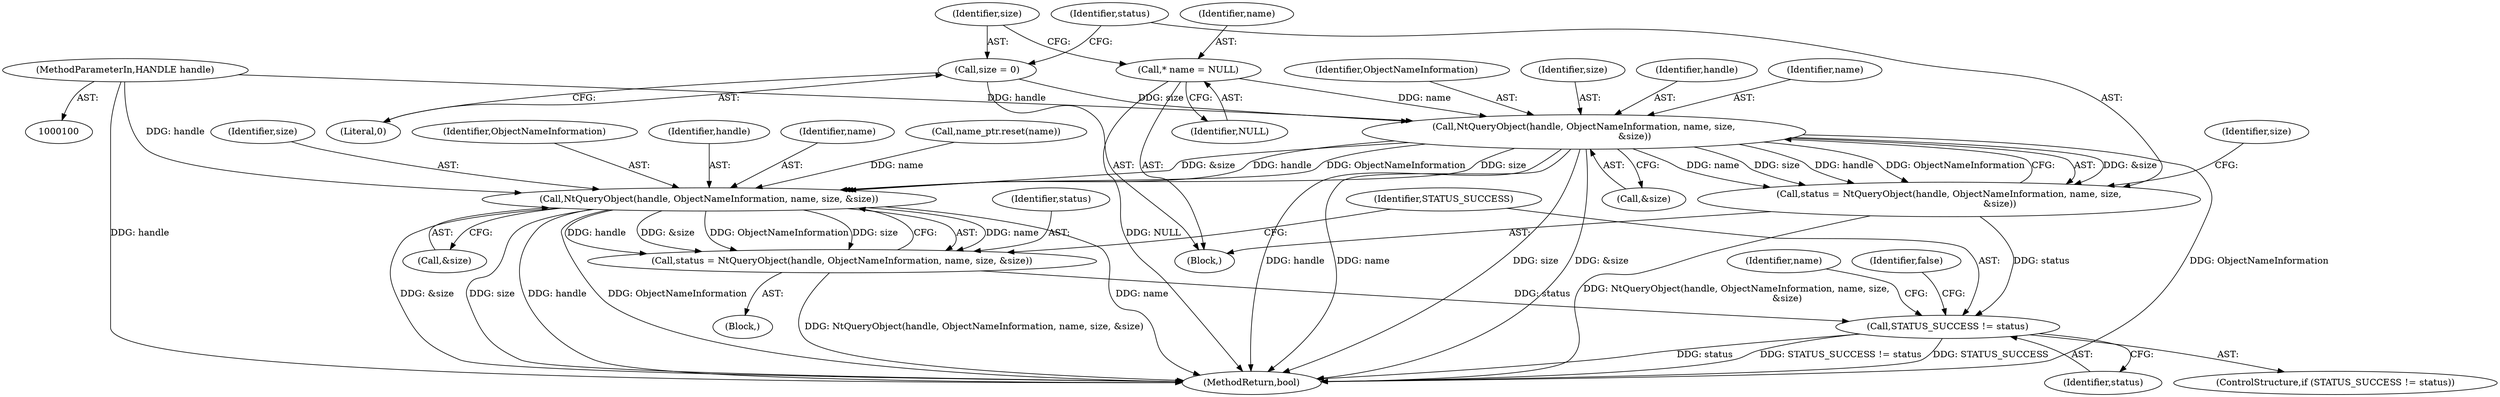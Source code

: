 digraph "0_Chrome_4f1f3d0f03c79ddaace56f067cf28a27f9466b7d_3@pointer" {
"1000123" [label="(Call,NtQueryObject(handle, ObjectNameInformation, name, size,\n                                   &size))"];
"1000101" [label="(MethodParameterIn,HANDLE handle)"];
"1000113" [label="(Call,* name = NULL)"];
"1000117" [label="(Call,size = 0)"];
"1000121" [label="(Call,status = NtQueryObject(handle, ObjectNameInformation, name, size,\n                                   &size))"];
"1000152" [label="(Call,STATUS_SUCCESS != status)"];
"1000144" [label="(Call,NtQueryObject(handle, ObjectNameInformation, name, size, &size))"];
"1000142" [label="(Call,status = NtQueryObject(handle, ObjectNameInformation, name, size, &size))"];
"1000114" [label="(Identifier,name)"];
"1000160" [label="(Identifier,name)"];
"1000148" [label="(Identifier,size)"];
"1000143" [label="(Identifier,status)"];
"1000179" [label="(MethodReturn,bool)"];
"1000151" [label="(ControlStructure,if (STATUS_SUCCESS != status))"];
"1000146" [label="(Identifier,ObjectNameInformation)"];
"1000123" [label="(Call,NtQueryObject(handle, ObjectNameInformation, name, size,\n                                   &size))"];
"1000113" [label="(Call,* name = NULL)"];
"1000125" [label="(Identifier,ObjectNameInformation)"];
"1000117" [label="(Call,size = 0)"];
"1000133" [label="(Block,)"];
"1000145" [label="(Identifier,handle)"];
"1000132" [label="(Identifier,size)"];
"1000127" [label="(Identifier,size)"];
"1000101" [label="(MethodParameterIn,HANDLE handle)"];
"1000144" [label="(Call,NtQueryObject(handle, ObjectNameInformation, name, size, &size))"];
"1000115" [label="(Identifier,NULL)"];
"1000142" [label="(Call,status = NtQueryObject(handle, ObjectNameInformation, name, size, &size))"];
"1000124" [label="(Identifier,handle)"];
"1000103" [label="(Block,)"];
"1000147" [label="(Identifier,name)"];
"1000152" [label="(Call,STATUS_SUCCESS != status)"];
"1000156" [label="(Identifier,false)"];
"1000118" [label="(Identifier,size)"];
"1000140" [label="(Call,name_ptr.reset(name))"];
"1000153" [label="(Identifier,STATUS_SUCCESS)"];
"1000121" [label="(Call,status = NtQueryObject(handle, ObjectNameInformation, name, size,\n                                   &size))"];
"1000119" [label="(Literal,0)"];
"1000149" [label="(Call,&size)"];
"1000122" [label="(Identifier,status)"];
"1000126" [label="(Identifier,name)"];
"1000154" [label="(Identifier,status)"];
"1000128" [label="(Call,&size)"];
"1000123" -> "1000121"  [label="AST: "];
"1000123" -> "1000128"  [label="CFG: "];
"1000124" -> "1000123"  [label="AST: "];
"1000125" -> "1000123"  [label="AST: "];
"1000126" -> "1000123"  [label="AST: "];
"1000127" -> "1000123"  [label="AST: "];
"1000128" -> "1000123"  [label="AST: "];
"1000121" -> "1000123"  [label="CFG: "];
"1000123" -> "1000179"  [label="DDG: ObjectNameInformation"];
"1000123" -> "1000179"  [label="DDG: handle"];
"1000123" -> "1000179"  [label="DDG: name"];
"1000123" -> "1000179"  [label="DDG: size"];
"1000123" -> "1000179"  [label="DDG: &size"];
"1000123" -> "1000121"  [label="DDG: &size"];
"1000123" -> "1000121"  [label="DDG: name"];
"1000123" -> "1000121"  [label="DDG: size"];
"1000123" -> "1000121"  [label="DDG: handle"];
"1000123" -> "1000121"  [label="DDG: ObjectNameInformation"];
"1000101" -> "1000123"  [label="DDG: handle"];
"1000113" -> "1000123"  [label="DDG: name"];
"1000117" -> "1000123"  [label="DDG: size"];
"1000123" -> "1000144"  [label="DDG: handle"];
"1000123" -> "1000144"  [label="DDG: ObjectNameInformation"];
"1000123" -> "1000144"  [label="DDG: size"];
"1000123" -> "1000144"  [label="DDG: &size"];
"1000101" -> "1000100"  [label="AST: "];
"1000101" -> "1000179"  [label="DDG: handle"];
"1000101" -> "1000144"  [label="DDG: handle"];
"1000113" -> "1000103"  [label="AST: "];
"1000113" -> "1000115"  [label="CFG: "];
"1000114" -> "1000113"  [label="AST: "];
"1000115" -> "1000113"  [label="AST: "];
"1000118" -> "1000113"  [label="CFG: "];
"1000113" -> "1000179"  [label="DDG: NULL"];
"1000117" -> "1000103"  [label="AST: "];
"1000117" -> "1000119"  [label="CFG: "];
"1000118" -> "1000117"  [label="AST: "];
"1000119" -> "1000117"  [label="AST: "];
"1000122" -> "1000117"  [label="CFG: "];
"1000121" -> "1000103"  [label="AST: "];
"1000122" -> "1000121"  [label="AST: "];
"1000132" -> "1000121"  [label="CFG: "];
"1000121" -> "1000179"  [label="DDG: NtQueryObject(handle, ObjectNameInformation, name, size,\n                                   &size)"];
"1000121" -> "1000152"  [label="DDG: status"];
"1000152" -> "1000151"  [label="AST: "];
"1000152" -> "1000154"  [label="CFG: "];
"1000153" -> "1000152"  [label="AST: "];
"1000154" -> "1000152"  [label="AST: "];
"1000156" -> "1000152"  [label="CFG: "];
"1000160" -> "1000152"  [label="CFG: "];
"1000152" -> "1000179"  [label="DDG: status"];
"1000152" -> "1000179"  [label="DDG: STATUS_SUCCESS != status"];
"1000152" -> "1000179"  [label="DDG: STATUS_SUCCESS"];
"1000142" -> "1000152"  [label="DDG: status"];
"1000144" -> "1000142"  [label="AST: "];
"1000144" -> "1000149"  [label="CFG: "];
"1000145" -> "1000144"  [label="AST: "];
"1000146" -> "1000144"  [label="AST: "];
"1000147" -> "1000144"  [label="AST: "];
"1000148" -> "1000144"  [label="AST: "];
"1000149" -> "1000144"  [label="AST: "];
"1000142" -> "1000144"  [label="CFG: "];
"1000144" -> "1000179"  [label="DDG: name"];
"1000144" -> "1000179"  [label="DDG: &size"];
"1000144" -> "1000179"  [label="DDG: size"];
"1000144" -> "1000179"  [label="DDG: handle"];
"1000144" -> "1000179"  [label="DDG: ObjectNameInformation"];
"1000144" -> "1000142"  [label="DDG: name"];
"1000144" -> "1000142"  [label="DDG: handle"];
"1000144" -> "1000142"  [label="DDG: &size"];
"1000144" -> "1000142"  [label="DDG: ObjectNameInformation"];
"1000144" -> "1000142"  [label="DDG: size"];
"1000140" -> "1000144"  [label="DDG: name"];
"1000142" -> "1000133"  [label="AST: "];
"1000143" -> "1000142"  [label="AST: "];
"1000153" -> "1000142"  [label="CFG: "];
"1000142" -> "1000179"  [label="DDG: NtQueryObject(handle, ObjectNameInformation, name, size, &size)"];
}

